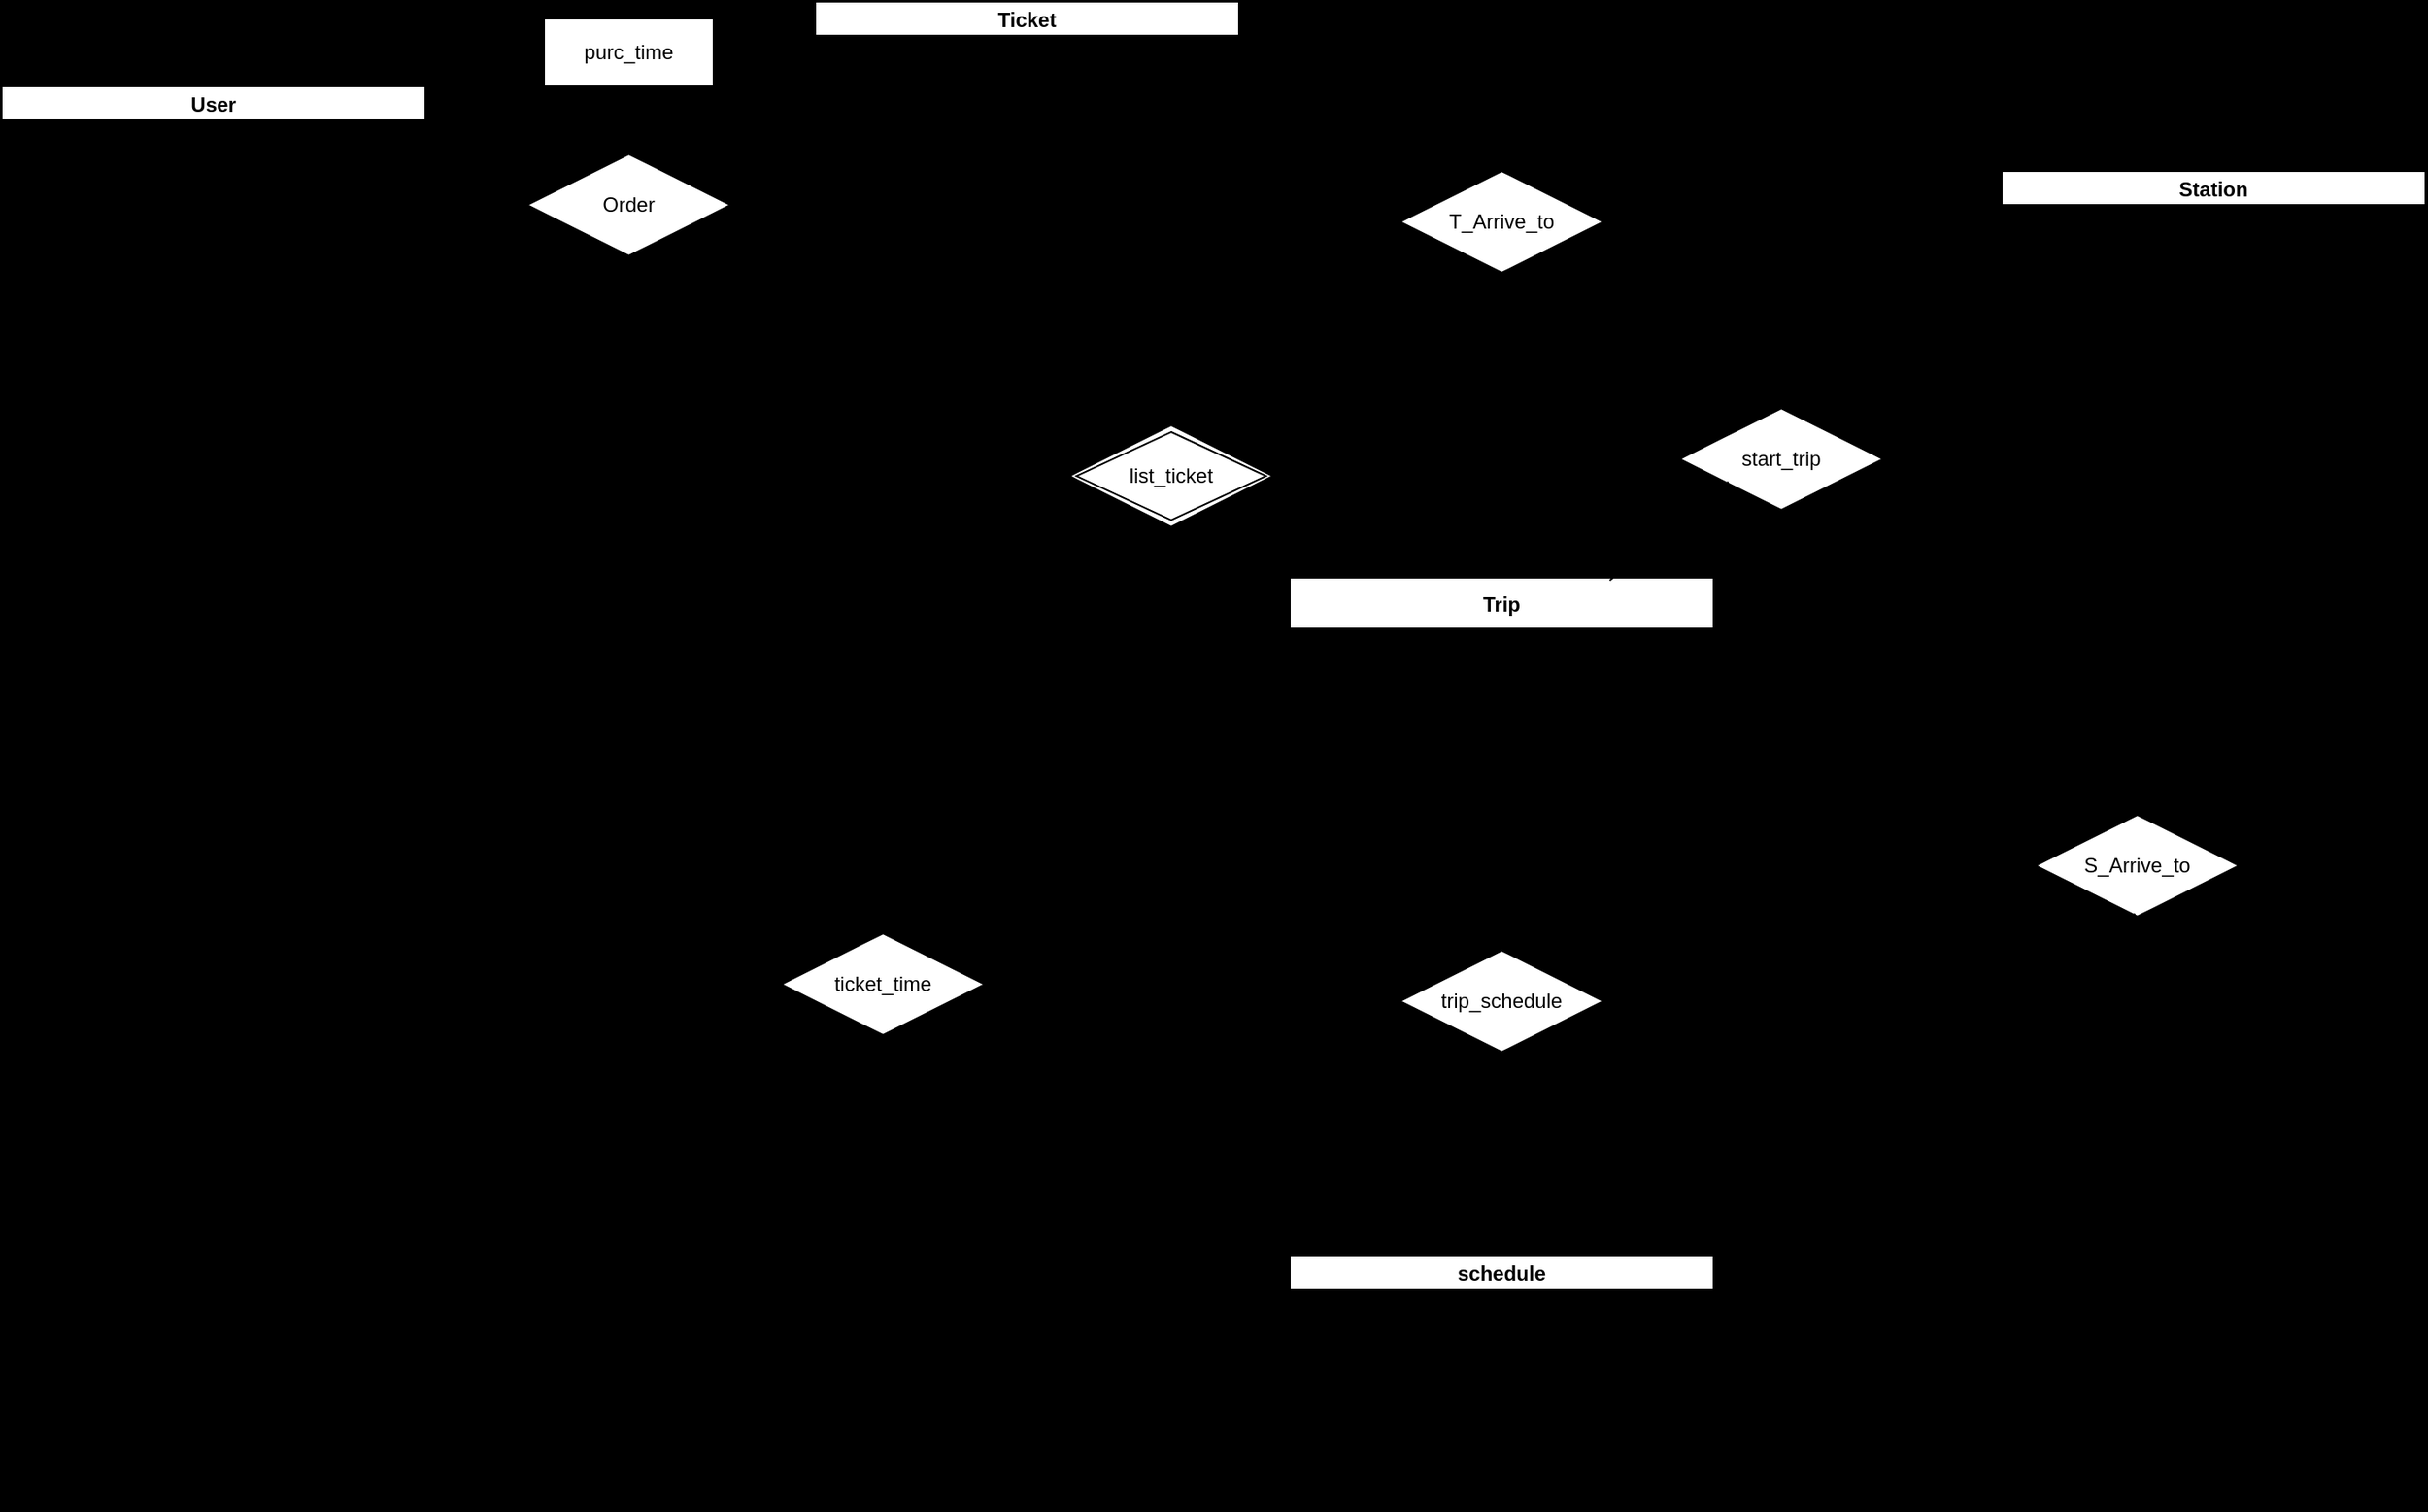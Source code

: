 <mxfile version="24.1.0" type="device">
  <diagram id="R2lEEEUBdFMjLlhIrx00" name="Page-1">
    <mxGraphModel dx="2087" dy="1024" grid="1" gridSize="10" guides="1" tooltips="1" connect="1" arrows="1" fold="1" page="1" pageScale="1" pageWidth="1654" pageHeight="1169" background="#000000" math="0" shadow="0" extFonts="Permanent Marker^https://fonts.googleapis.com/css?family=Permanent+Marker">
      <root>
        <mxCell id="0" />
        <mxCell id="1" parent="0" />
        <mxCell id="C-vyLk0tnHw3VtMMgP7b-2" value="Station" style="shape=table;startSize=20;container=1;collapsible=1;childLayout=tableLayout;fixedRows=1;rowLines=0;fontStyle=1;align=center;resizeLast=1;strokeColor=default;" parent="1" vertex="1">
          <mxGeometry x="1330" y="270" width="250" height="130" as="geometry" />
        </mxCell>
        <mxCell id="C-vyLk0tnHw3VtMMgP7b-6" value="" style="shape=partialRectangle;collapsible=0;dropTarget=0;pointerEvents=0;fillColor=none;points=[[0,0.5],[1,0.5]];portConstraint=eastwest;top=0;left=0;right=0;bottom=0;strokeColor=default;" parent="C-vyLk0tnHw3VtMMgP7b-2" vertex="1">
          <mxGeometry y="20" width="250" height="20" as="geometry" />
        </mxCell>
        <mxCell id="C-vyLk0tnHw3VtMMgP7b-7" value="" style="shape=partialRectangle;overflow=hidden;connectable=0;fillColor=none;top=0;left=0;bottom=0;right=0;" parent="C-vyLk0tnHw3VtMMgP7b-6" vertex="1">
          <mxGeometry width="20" height="20" as="geometry">
            <mxRectangle width="20" height="20" as="alternateBounds" />
          </mxGeometry>
        </mxCell>
        <mxCell id="C-vyLk0tnHw3VtMMgP7b-8" value="station_id" style="shape=partialRectangle;overflow=hidden;connectable=0;fillColor=none;top=0;left=0;bottom=0;right=0;align=left;spacingLeft=6;strokeColor=inherit;fontStyle=5" parent="C-vyLk0tnHw3VtMMgP7b-6" vertex="1">
          <mxGeometry x="20" width="230" height="20" as="geometry">
            <mxRectangle width="230" height="20" as="alternateBounds" />
          </mxGeometry>
        </mxCell>
        <mxCell id="ir_jEsdQa0BnmTnv6xKX-70" value="" style="shape=partialRectangle;collapsible=0;dropTarget=0;pointerEvents=0;fillColor=none;points=[[0,0.5],[1,0.5]];portConstraint=eastwest;top=0;left=0;right=0;bottom=0;strokeColor=default;" parent="C-vyLk0tnHw3VtMMgP7b-2" vertex="1">
          <mxGeometry y="40" width="250" height="60" as="geometry" />
        </mxCell>
        <mxCell id="ir_jEsdQa0BnmTnv6xKX-71" value="" style="shape=partialRectangle;overflow=hidden;connectable=0;fillColor=none;top=0;left=0;bottom=0;right=0;" parent="ir_jEsdQa0BnmTnv6xKX-70" vertex="1">
          <mxGeometry width="20" height="60" as="geometry">
            <mxRectangle width="20" height="60" as="alternateBounds" />
          </mxGeometry>
        </mxCell>
        <mxCell id="ir_jEsdQa0BnmTnv6xKX-72" value="station_name" style="shape=partialRectangle;overflow=hidden;connectable=0;fillColor=none;top=0;left=0;bottom=0;right=0;align=left;spacingLeft=6;strokeColor=inherit;" parent="ir_jEsdQa0BnmTnv6xKX-70" vertex="1">
          <mxGeometry x="20" width="230" height="60" as="geometry">
            <mxRectangle width="230" height="60" as="alternateBounds" />
          </mxGeometry>
        </mxCell>
        <mxCell id="C-vyLk0tnHw3VtMMgP7b-9" value="" style="shape=partialRectangle;collapsible=0;dropTarget=0;pointerEvents=0;fillColor=none;points=[[0,0.5],[1,0.5]];portConstraint=eastwest;top=0;left=0;right=0;bottom=0;" parent="C-vyLk0tnHw3VtMMgP7b-2" vertex="1">
          <mxGeometry y="100" width="250" height="30" as="geometry" />
        </mxCell>
        <mxCell id="C-vyLk0tnHw3VtMMgP7b-10" value="" style="shape=partialRectangle;overflow=hidden;connectable=0;fillColor=none;top=0;left=0;bottom=0;right=0;" parent="C-vyLk0tnHw3VtMMgP7b-9" vertex="1">
          <mxGeometry width="20" height="30" as="geometry">
            <mxRectangle width="20" height="30" as="alternateBounds" />
          </mxGeometry>
        </mxCell>
        <mxCell id="C-vyLk0tnHw3VtMMgP7b-11" value="city" style="shape=partialRectangle;overflow=hidden;connectable=0;fillColor=none;top=0;left=0;bottom=0;right=0;align=left;spacingLeft=6;" parent="C-vyLk0tnHw3VtMMgP7b-9" vertex="1">
          <mxGeometry x="20" width="230" height="30" as="geometry">
            <mxRectangle width="230" height="30" as="alternateBounds" />
          </mxGeometry>
        </mxCell>
        <mxCell id="ir_jEsdQa0BnmTnv6xKX-9" value="Trip" style="shape=table;startSize=30;container=1;collapsible=1;childLayout=tableLayout;fixedRows=1;rowLines=0;fontStyle=1;align=center;resizeLast=1;strokeColor=default;" parent="1" vertex="1">
          <mxGeometry x="910" y="510" width="250" height="130.0" as="geometry" />
        </mxCell>
        <mxCell id="ir_jEsdQa0BnmTnv6xKX-13" value="" style="shape=partialRectangle;collapsible=0;dropTarget=0;pointerEvents=0;fillColor=none;points=[[0,0.5],[1,0.5]];portConstraint=eastwest;top=0;left=0;right=0;bottom=0;strokeColor=default;" parent="ir_jEsdQa0BnmTnv6xKX-9" vertex="1">
          <mxGeometry y="30" width="250" height="20" as="geometry" />
        </mxCell>
        <mxCell id="ir_jEsdQa0BnmTnv6xKX-14" value="" style="shape=partialRectangle;overflow=hidden;connectable=0;fillColor=none;top=0;left=0;bottom=0;right=0;" parent="ir_jEsdQa0BnmTnv6xKX-13" vertex="1">
          <mxGeometry width="20" height="20" as="geometry">
            <mxRectangle width="20" height="20" as="alternateBounds" />
          </mxGeometry>
        </mxCell>
        <mxCell id="ir_jEsdQa0BnmTnv6xKX-15" value="trip_id" style="shape=partialRectangle;overflow=hidden;connectable=0;fillColor=none;top=0;left=0;bottom=0;right=0;align=left;spacingLeft=6;strokeColor=inherit;fontStyle=5" parent="ir_jEsdQa0BnmTnv6xKX-13" vertex="1">
          <mxGeometry x="20" width="230" height="20" as="geometry">
            <mxRectangle width="230" height="20" as="alternateBounds" />
          </mxGeometry>
        </mxCell>
        <mxCell id="ir_jEsdQa0BnmTnv6xKX-67" value="" style="shape=partialRectangle;collapsible=0;dropTarget=0;pointerEvents=0;fillColor=none;points=[[0,0.5],[1,0.5]];portConstraint=eastwest;top=0;left=0;right=0;bottom=0;strokeColor=default;" parent="ir_jEsdQa0BnmTnv6xKX-9" vertex="1">
          <mxGeometry y="50" width="250" height="20" as="geometry" />
        </mxCell>
        <mxCell id="ir_jEsdQa0BnmTnv6xKX-68" value="" style="shape=partialRectangle;overflow=hidden;connectable=0;fillColor=none;top=0;left=0;bottom=0;right=0;" parent="ir_jEsdQa0BnmTnv6xKX-67" vertex="1">
          <mxGeometry width="20" height="20" as="geometry">
            <mxRectangle width="20" height="20" as="alternateBounds" />
          </mxGeometry>
        </mxCell>
        <mxCell id="ir_jEsdQa0BnmTnv6xKX-69" value="trip_name" style="shape=partialRectangle;overflow=hidden;connectable=0;fillColor=none;top=0;left=0;bottom=0;right=0;align=left;spacingLeft=6;strokeColor=inherit;" parent="ir_jEsdQa0BnmTnv6xKX-67" vertex="1">
          <mxGeometry x="20" width="230" height="20" as="geometry">
            <mxRectangle width="230" height="20" as="alternateBounds" />
          </mxGeometry>
        </mxCell>
        <mxCell id="ir_jEsdQa0BnmTnv6xKX-16" value="" style="shape=partialRectangle;collapsible=0;dropTarget=0;pointerEvents=0;fillColor=none;points=[[0,0.5],[1,0.5]];portConstraint=eastwest;top=0;left=0;right=0;bottom=0;" parent="ir_jEsdQa0BnmTnv6xKX-9" vertex="1">
          <mxGeometry y="70" width="250" height="30" as="geometry" />
        </mxCell>
        <mxCell id="ir_jEsdQa0BnmTnv6xKX-17" value="" style="shape=partialRectangle;overflow=hidden;connectable=0;fillColor=none;top=0;left=0;bottom=0;right=0;" parent="ir_jEsdQa0BnmTnv6xKX-16" vertex="1">
          <mxGeometry width="20" height="30" as="geometry">
            <mxRectangle width="20" height="30" as="alternateBounds" />
          </mxGeometry>
        </mxCell>
        <mxCell id="ir_jEsdQa0BnmTnv6xKX-18" value="start_station" style="shape=partialRectangle;overflow=hidden;connectable=0;fillColor=none;top=0;left=0;bottom=0;right=0;align=left;spacingLeft=6;" parent="ir_jEsdQa0BnmTnv6xKX-16" vertex="1">
          <mxGeometry x="20" width="230" height="30" as="geometry">
            <mxRectangle width="230" height="30" as="alternateBounds" />
          </mxGeometry>
        </mxCell>
        <mxCell id="ir_jEsdQa0BnmTnv6xKX-145" value="" style="shape=partialRectangle;collapsible=0;dropTarget=0;pointerEvents=0;fillColor=none;points=[[0,0.5],[1,0.5]];portConstraint=eastwest;top=0;left=0;right=0;bottom=0;" parent="ir_jEsdQa0BnmTnv6xKX-9" vertex="1">
          <mxGeometry y="100" width="250" height="30" as="geometry" />
        </mxCell>
        <mxCell id="ir_jEsdQa0BnmTnv6xKX-146" value="" style="shape=partialRectangle;overflow=hidden;connectable=0;fillColor=none;top=0;left=0;bottom=0;right=0;" parent="ir_jEsdQa0BnmTnv6xKX-145" vertex="1">
          <mxGeometry width="20" height="30" as="geometry">
            <mxRectangle width="20" height="30" as="alternateBounds" />
          </mxGeometry>
        </mxCell>
        <mxCell id="ir_jEsdQa0BnmTnv6xKX-147" value="arrive_station" style="shape=partialRectangle;overflow=hidden;connectable=0;fillColor=none;top=0;left=0;bottom=0;right=0;align=left;spacingLeft=6;" parent="ir_jEsdQa0BnmTnv6xKX-145" vertex="1">
          <mxGeometry x="20" width="230" height="30" as="geometry">
            <mxRectangle width="230" height="30" as="alternateBounds" />
          </mxGeometry>
        </mxCell>
        <mxCell id="ir_jEsdQa0BnmTnv6xKX-38" value="schedule" style="shape=table;startSize=20;container=1;collapsible=1;childLayout=tableLayout;fixedRows=1;rowLines=0;fontStyle=1;align=center;resizeLast=1;strokeColor=default;" parent="1" vertex="1">
          <mxGeometry x="910" y="910" width="250" height="150" as="geometry" />
        </mxCell>
        <mxCell id="ir_jEsdQa0BnmTnv6xKX-42" value="" style="shape=partialRectangle;collapsible=0;dropTarget=0;pointerEvents=0;fillColor=none;points=[[0,0.5],[1,0.5]];portConstraint=eastwest;top=0;left=0;right=0;bottom=0;strokeColor=default;" parent="ir_jEsdQa0BnmTnv6xKX-38" vertex="1">
          <mxGeometry y="20" width="250" height="30" as="geometry" />
        </mxCell>
        <mxCell id="ir_jEsdQa0BnmTnv6xKX-43" value="" style="shape=partialRectangle;overflow=hidden;connectable=0;fillColor=none;top=0;left=0;bottom=0;right=0;" parent="ir_jEsdQa0BnmTnv6xKX-42" vertex="1">
          <mxGeometry width="20" height="30" as="geometry">
            <mxRectangle width="20" height="30" as="alternateBounds" />
          </mxGeometry>
        </mxCell>
        <mxCell id="ir_jEsdQa0BnmTnv6xKX-44" value="sch_id" style="shape=partialRectangle;overflow=hidden;connectable=0;fillColor=none;top=0;left=0;bottom=0;right=0;align=left;spacingLeft=6;strokeColor=inherit;fontStyle=5" parent="ir_jEsdQa0BnmTnv6xKX-42" vertex="1">
          <mxGeometry x="20" width="230" height="30" as="geometry">
            <mxRectangle width="230" height="30" as="alternateBounds" />
          </mxGeometry>
        </mxCell>
        <mxCell id="ir_jEsdQa0BnmTnv6xKX-60" value="" style="shape=partialRectangle;collapsible=0;dropTarget=0;pointerEvents=0;fillColor=none;points=[[0,0.5],[1,0.5]];portConstraint=eastwest;top=0;left=0;right=0;bottom=0;strokeColor=default;" parent="ir_jEsdQa0BnmTnv6xKX-38" vertex="1">
          <mxGeometry y="50" width="250" height="40" as="geometry" />
        </mxCell>
        <mxCell id="ir_jEsdQa0BnmTnv6xKX-61" value="" style="shape=partialRectangle;overflow=hidden;connectable=0;fillColor=none;top=0;left=0;bottom=0;right=0;" parent="ir_jEsdQa0BnmTnv6xKX-60" vertex="1">
          <mxGeometry width="20" height="40" as="geometry">
            <mxRectangle width="20" height="40" as="alternateBounds" />
          </mxGeometry>
        </mxCell>
        <mxCell id="ir_jEsdQa0BnmTnv6xKX-62" value="arrive_time" style="shape=partialRectangle;overflow=hidden;connectable=0;fillColor=none;top=0;left=0;bottom=0;right=0;align=left;spacingLeft=6;strokeColor=inherit;" parent="ir_jEsdQa0BnmTnv6xKX-60" vertex="1">
          <mxGeometry x="20" width="230" height="40" as="geometry">
            <mxRectangle width="230" height="40" as="alternateBounds" />
          </mxGeometry>
        </mxCell>
        <mxCell id="ir_jEsdQa0BnmTnv6xKX-45" value="" style="shape=partialRectangle;collapsible=0;dropTarget=0;pointerEvents=0;fillColor=none;points=[[0,0.5],[1,0.5]];portConstraint=eastwest;top=0;left=0;right=0;bottom=0;" parent="ir_jEsdQa0BnmTnv6xKX-38" vertex="1">
          <mxGeometry y="90" width="250" height="30" as="geometry" />
        </mxCell>
        <mxCell id="ir_jEsdQa0BnmTnv6xKX-46" value="" style="shape=partialRectangle;overflow=hidden;connectable=0;fillColor=none;top=0;left=0;bottom=0;right=0;" parent="ir_jEsdQa0BnmTnv6xKX-45" vertex="1">
          <mxGeometry width="20" height="30" as="geometry">
            <mxRectangle width="20" height="30" as="alternateBounds" />
          </mxGeometry>
        </mxCell>
        <mxCell id="ir_jEsdQa0BnmTnv6xKX-47" value="start_time" style="shape=partialRectangle;overflow=hidden;connectable=0;fillColor=none;top=0;left=0;bottom=0;right=0;align=left;spacingLeft=6;" parent="ir_jEsdQa0BnmTnv6xKX-45" vertex="1">
          <mxGeometry x="20" width="230" height="30" as="geometry">
            <mxRectangle width="230" height="30" as="alternateBounds" />
          </mxGeometry>
        </mxCell>
        <mxCell id="ir_jEsdQa0BnmTnv6xKX-57" value="" style="shape=partialRectangle;collapsible=0;dropTarget=0;pointerEvents=0;fillColor=none;points=[[0,0.5],[1,0.5]];portConstraint=eastwest;top=0;left=0;right=0;bottom=0;" parent="ir_jEsdQa0BnmTnv6xKX-38" vertex="1">
          <mxGeometry y="120" width="250" height="30" as="geometry" />
        </mxCell>
        <mxCell id="ir_jEsdQa0BnmTnv6xKX-58" value="" style="shape=partialRectangle;overflow=hidden;connectable=0;fillColor=none;top=0;left=0;bottom=0;right=0;" parent="ir_jEsdQa0BnmTnv6xKX-57" vertex="1">
          <mxGeometry width="20" height="30" as="geometry">
            <mxRectangle width="20" height="30" as="alternateBounds" />
          </mxGeometry>
        </mxCell>
        <mxCell id="ir_jEsdQa0BnmTnv6xKX-59" value="interval()" style="shape=partialRectangle;overflow=hidden;connectable=0;fillColor=none;top=0;left=0;bottom=0;right=0;align=left;spacingLeft=6;" parent="ir_jEsdQa0BnmTnv6xKX-57" vertex="1">
          <mxGeometry x="20" width="230" height="30" as="geometry">
            <mxRectangle width="230" height="30" as="alternateBounds" />
          </mxGeometry>
        </mxCell>
        <mxCell id="ir_jEsdQa0BnmTnv6xKX-73" value="start_trip" style="shape=rhombus;perimeter=rhombusPerimeter;whiteSpace=wrap;html=1;align=center;" parent="1" vertex="1">
          <mxGeometry x="1140" y="410" width="120" height="60" as="geometry" />
        </mxCell>
        <mxCell id="ir_jEsdQa0BnmTnv6xKX-75" value="" style="endArrow=none;html=1;rounded=0;entryX=0;entryY=1;entryDx=0;entryDy=0;exitX=0.75;exitY=0;exitDx=0;exitDy=0;shape=link;" parent="1" source="ir_jEsdQa0BnmTnv6xKX-9" target="ir_jEsdQa0BnmTnv6xKX-73" edge="1">
          <mxGeometry relative="1" as="geometry">
            <mxPoint x="1120" y="620" as="sourcePoint" />
            <mxPoint x="1070" y="790" as="targetPoint" />
          </mxGeometry>
        </mxCell>
        <mxCell id="ND6I1s0UEjDCaNkFRCER-12" style="edgeStyle=orthogonalEdgeStyle;rounded=0;orthogonalLoop=1;jettySize=auto;html=1;" parent="1" source="ir_jEsdQa0BnmTnv6xKX-77" target="ir_jEsdQa0BnmTnv6xKX-145" edge="1">
          <mxGeometry relative="1" as="geometry">
            <mxPoint x="1035" y="650.0" as="targetPoint" />
            <Array as="points">
              <mxPoint x="1035" y="670" />
              <mxPoint x="1035" y="670" />
            </Array>
          </mxGeometry>
        </mxCell>
        <mxCell id="ND6I1s0UEjDCaNkFRCER-13" style="edgeStyle=orthogonalEdgeStyle;rounded=0;orthogonalLoop=1;jettySize=auto;html=1;entryX=0.5;entryY=0;entryDx=0;entryDy=0;endArrow=none;" parent="1" source="ir_jEsdQa0BnmTnv6xKX-77" target="ir_jEsdQa0BnmTnv6xKX-38" edge="1">
          <mxGeometry relative="1" as="geometry" />
        </mxCell>
        <mxCell id="ir_jEsdQa0BnmTnv6xKX-77" value="trip_schedule" style="shape=rhombus;perimeter=rhombusPerimeter;whiteSpace=wrap;html=1;align=center;" parent="1" vertex="1">
          <mxGeometry x="975" y="730" width="120" height="60" as="geometry" />
        </mxCell>
        <mxCell id="ir_jEsdQa0BnmTnv6xKX-80" value="Ticket" style="shape=table;startSize=20;container=1;collapsible=1;childLayout=tableLayout;fixedRows=1;rowLines=0;fontStyle=1;align=center;resizeLast=1;strokeColor=default;" parent="1" vertex="1">
          <mxGeometry x="630" y="170" width="250" height="240" as="geometry" />
        </mxCell>
        <mxCell id="ir_jEsdQa0BnmTnv6xKX-81" value="" style="shape=partialRectangle;collapsible=0;dropTarget=0;pointerEvents=0;fillColor=none;points=[[0,0.5],[1,0.5]];portConstraint=eastwest;top=0;left=0;right=0;bottom=0;strokeColor=default;" parent="ir_jEsdQa0BnmTnv6xKX-80" vertex="1">
          <mxGeometry y="20" width="250" height="30" as="geometry" />
        </mxCell>
        <mxCell id="ir_jEsdQa0BnmTnv6xKX-82" value="" style="shape=partialRectangle;overflow=hidden;connectable=0;fillColor=none;top=0;left=0;bottom=0;right=0;" parent="ir_jEsdQa0BnmTnv6xKX-81" vertex="1">
          <mxGeometry width="20" height="30" as="geometry">
            <mxRectangle width="20" height="30" as="alternateBounds" />
          </mxGeometry>
        </mxCell>
        <mxCell id="ir_jEsdQa0BnmTnv6xKX-83" value="ticket_id" style="shape=partialRectangle;overflow=hidden;connectable=0;fillColor=none;top=0;left=0;bottom=0;right=0;align=left;spacingLeft=6;strokeColor=inherit;fontStyle=0" parent="ir_jEsdQa0BnmTnv6xKX-81" vertex="1">
          <mxGeometry x="20" width="230" height="30" as="geometry">
            <mxRectangle width="230" height="30" as="alternateBounds" />
          </mxGeometry>
        </mxCell>
        <mxCell id="ir_jEsdQa0BnmTnv6xKX-84" value="" style="shape=partialRectangle;collapsible=0;dropTarget=0;pointerEvents=0;fillColor=none;points=[[0,0.5],[1,0.5]];portConstraint=eastwest;top=0;left=0;right=0;bottom=0;strokeColor=default;" parent="ir_jEsdQa0BnmTnv6xKX-80" vertex="1">
          <mxGeometry y="50" width="250" height="30" as="geometry" />
        </mxCell>
        <mxCell id="ir_jEsdQa0BnmTnv6xKX-85" value="" style="shape=partialRectangle;overflow=hidden;connectable=0;fillColor=none;top=0;left=0;bottom=0;right=0;" parent="ir_jEsdQa0BnmTnv6xKX-84" vertex="1">
          <mxGeometry width="20" height="30" as="geometry">
            <mxRectangle width="20" height="30" as="alternateBounds" />
          </mxGeometry>
        </mxCell>
        <mxCell id="ir_jEsdQa0BnmTnv6xKX-86" value="rank" style="shape=partialRectangle;overflow=hidden;connectable=0;fillColor=none;top=0;left=0;bottom=0;right=0;align=left;spacingLeft=6;strokeColor=inherit;" parent="ir_jEsdQa0BnmTnv6xKX-84" vertex="1">
          <mxGeometry x="20" width="230" height="30" as="geometry">
            <mxRectangle width="230" height="30" as="alternateBounds" />
          </mxGeometry>
        </mxCell>
        <mxCell id="ir_jEsdQa0BnmTnv6xKX-93" value="" style="shape=partialRectangle;collapsible=0;dropTarget=0;pointerEvents=0;fillColor=none;points=[[0,0.5],[1,0.5]];portConstraint=eastwest;top=0;left=0;right=0;bottom=0;strokeColor=default;" parent="ir_jEsdQa0BnmTnv6xKX-80" vertex="1">
          <mxGeometry y="80" width="250" height="30" as="geometry" />
        </mxCell>
        <mxCell id="ir_jEsdQa0BnmTnv6xKX-94" value="" style="shape=partialRectangle;overflow=hidden;connectable=0;fillColor=none;top=0;left=0;bottom=0;right=0;" parent="ir_jEsdQa0BnmTnv6xKX-93" vertex="1">
          <mxGeometry width="20" height="30" as="geometry">
            <mxRectangle width="20" height="30" as="alternateBounds" />
          </mxGeometry>
        </mxCell>
        <mxCell id="ir_jEsdQa0BnmTnv6xKX-95" value="wagon_number" style="shape=partialRectangle;overflow=hidden;connectable=0;fillColor=none;top=0;left=0;bottom=0;right=0;align=left;spacingLeft=6;strokeColor=inherit;" parent="ir_jEsdQa0BnmTnv6xKX-93" vertex="1">
          <mxGeometry x="20" width="230" height="30" as="geometry">
            <mxRectangle width="230" height="30" as="alternateBounds" />
          </mxGeometry>
        </mxCell>
        <mxCell id="ir_jEsdQa0BnmTnv6xKX-106" value="" style="shape=partialRectangle;collapsible=0;dropTarget=0;pointerEvents=0;fillColor=none;points=[[0,0.5],[1,0.5]];portConstraint=eastwest;top=0;left=0;right=0;bottom=0;strokeColor=default;" parent="ir_jEsdQa0BnmTnv6xKX-80" vertex="1">
          <mxGeometry y="110" width="250" height="20" as="geometry" />
        </mxCell>
        <mxCell id="ir_jEsdQa0BnmTnv6xKX-107" value="" style="shape=partialRectangle;overflow=hidden;connectable=0;fillColor=none;top=0;left=0;bottom=0;right=0;" parent="ir_jEsdQa0BnmTnv6xKX-106" vertex="1">
          <mxGeometry width="20" height="20" as="geometry">
            <mxRectangle width="20" height="20" as="alternateBounds" />
          </mxGeometry>
        </mxCell>
        <mxCell id="ir_jEsdQa0BnmTnv6xKX-108" value="position" style="shape=partialRectangle;overflow=hidden;connectable=0;fillColor=none;top=0;left=0;bottom=0;right=0;align=left;spacingLeft=6;strokeColor=inherit;" parent="ir_jEsdQa0BnmTnv6xKX-106" vertex="1">
          <mxGeometry x="20" width="230" height="20" as="geometry">
            <mxRectangle width="230" height="20" as="alternateBounds" />
          </mxGeometry>
        </mxCell>
        <mxCell id="ir_jEsdQa0BnmTnv6xKX-154" value="" style="shape=partialRectangle;collapsible=0;dropTarget=0;pointerEvents=0;fillColor=none;points=[[0,0.5],[1,0.5]];portConstraint=eastwest;top=0;left=0;right=0;bottom=0;strokeColor=default;" parent="ir_jEsdQa0BnmTnv6xKX-80" vertex="1">
          <mxGeometry y="130" width="250" height="20" as="geometry" />
        </mxCell>
        <mxCell id="ir_jEsdQa0BnmTnv6xKX-155" value="" style="shape=partialRectangle;overflow=hidden;connectable=0;fillColor=none;top=0;left=0;bottom=0;right=0;" parent="ir_jEsdQa0BnmTnv6xKX-154" vertex="1">
          <mxGeometry width="20" height="20" as="geometry">
            <mxRectangle width="20" height="20" as="alternateBounds" />
          </mxGeometry>
        </mxCell>
        <mxCell id="ir_jEsdQa0BnmTnv6xKX-156" value="priceToArrive" style="shape=partialRectangle;overflow=hidden;connectable=0;fillColor=none;top=0;left=0;bottom=0;right=0;align=left;spacingLeft=6;strokeColor=inherit;" parent="ir_jEsdQa0BnmTnv6xKX-154" vertex="1">
          <mxGeometry x="20" width="230" height="20" as="geometry">
            <mxRectangle width="230" height="20" as="alternateBounds" />
          </mxGeometry>
        </mxCell>
        <mxCell id="ir_jEsdQa0BnmTnv6xKX-157" value="" style="shape=partialRectangle;collapsible=0;dropTarget=0;pointerEvents=0;fillColor=none;points=[[0,0.5],[1,0.5]];portConstraint=eastwest;top=0;left=0;right=0;bottom=0;strokeColor=default;" parent="ir_jEsdQa0BnmTnv6xKX-80" vertex="1">
          <mxGeometry y="150" width="250" height="30" as="geometry" />
        </mxCell>
        <mxCell id="ir_jEsdQa0BnmTnv6xKX-158" value="" style="shape=partialRectangle;overflow=hidden;connectable=0;fillColor=none;top=0;left=0;bottom=0;right=0;" parent="ir_jEsdQa0BnmTnv6xKX-157" vertex="1">
          <mxGeometry width="20" height="30" as="geometry">
            <mxRectangle width="20" height="30" as="alternateBounds" />
          </mxGeometry>
        </mxCell>
        <mxCell id="ir_jEsdQa0BnmTnv6xKX-159" value="fava_priceToArrive" style="shape=partialRectangle;overflow=hidden;connectable=0;fillColor=none;top=0;left=0;bottom=0;right=0;align=left;spacingLeft=6;strokeColor=inherit;" parent="ir_jEsdQa0BnmTnv6xKX-157" vertex="1">
          <mxGeometry x="20" width="230" height="30" as="geometry">
            <mxRectangle width="230" height="30" as="alternateBounds" />
          </mxGeometry>
        </mxCell>
        <mxCell id="ir_jEsdQa0BnmTnv6xKX-109" value="" style="shape=partialRectangle;collapsible=0;dropTarget=0;pointerEvents=0;fillColor=none;points=[[0,0.5],[1,0.5]];portConstraint=eastwest;top=0;left=0;right=0;bottom=0;strokeColor=default;" parent="ir_jEsdQa0BnmTnv6xKX-80" vertex="1">
          <mxGeometry y="180" width="250" height="30" as="geometry" />
        </mxCell>
        <mxCell id="ir_jEsdQa0BnmTnv6xKX-110" value="" style="shape=partialRectangle;overflow=hidden;connectable=0;fillColor=none;top=0;left=0;bottom=0;right=0;" parent="ir_jEsdQa0BnmTnv6xKX-109" vertex="1">
          <mxGeometry width="20" height="30" as="geometry">
            <mxRectangle width="20" height="30" as="alternateBounds" />
          </mxGeometry>
        </mxCell>
        <mxCell id="ir_jEsdQa0BnmTnv6xKX-111" value="passenger_id" style="shape=partialRectangle;overflow=hidden;connectable=0;fillColor=none;top=0;left=0;bottom=0;right=0;align=left;spacingLeft=6;strokeColor=inherit;" parent="ir_jEsdQa0BnmTnv6xKX-109" vertex="1">
          <mxGeometry x="20" width="230" height="30" as="geometry">
            <mxRectangle width="230" height="30" as="alternateBounds" />
          </mxGeometry>
        </mxCell>
        <mxCell id="ND6I1s0UEjDCaNkFRCER-21" value="" style="shape=partialRectangle;collapsible=0;dropTarget=0;pointerEvents=0;fillColor=none;points=[[0,0.5],[1,0.5]];portConstraint=eastwest;top=0;left=0;right=0;bottom=0;strokeColor=default;" parent="ir_jEsdQa0BnmTnv6xKX-80" vertex="1">
          <mxGeometry y="210" width="250" height="30" as="geometry" />
        </mxCell>
        <mxCell id="ND6I1s0UEjDCaNkFRCER-22" value="" style="shape=partialRectangle;overflow=hidden;connectable=0;fillColor=none;top=0;left=0;bottom=0;right=0;" parent="ND6I1s0UEjDCaNkFRCER-21" vertex="1">
          <mxGeometry width="20" height="30" as="geometry">
            <mxRectangle width="20" height="30" as="alternateBounds" />
          </mxGeometry>
        </mxCell>
        <mxCell id="ND6I1s0UEjDCaNkFRCER-23" value="isbought" style="shape=partialRectangle;overflow=hidden;connectable=0;fillColor=none;top=0;left=0;bottom=0;right=0;align=left;spacingLeft=6;strokeColor=inherit;" parent="ND6I1s0UEjDCaNkFRCER-21" vertex="1">
          <mxGeometry x="20" width="230" height="30" as="geometry">
            <mxRectangle width="230" height="30" as="alternateBounds" />
          </mxGeometry>
        </mxCell>
        <mxCell id="ir_jEsdQa0BnmTnv6xKX-96" value="User" style="shape=table;startSize=20;container=1;collapsible=1;childLayout=tableLayout;fixedRows=1;rowLines=0;fontStyle=1;align=center;resizeLast=1;strokeColor=default;" parent="1" vertex="1">
          <mxGeometry x="150" y="220" width="250" height="170" as="geometry" />
        </mxCell>
        <mxCell id="ir_jEsdQa0BnmTnv6xKX-97" value="" style="shape=partialRectangle;collapsible=0;dropTarget=0;pointerEvents=0;fillColor=none;points=[[0,0.5],[1,0.5]];portConstraint=eastwest;top=0;left=0;right=0;bottom=0;strokeColor=default;" parent="ir_jEsdQa0BnmTnv6xKX-96" vertex="1">
          <mxGeometry y="20" width="250" height="20" as="geometry" />
        </mxCell>
        <mxCell id="ir_jEsdQa0BnmTnv6xKX-98" value="" style="shape=partialRectangle;overflow=hidden;connectable=0;fillColor=none;top=0;left=0;bottom=0;right=0;" parent="ir_jEsdQa0BnmTnv6xKX-97" vertex="1">
          <mxGeometry width="20" height="20" as="geometry">
            <mxRectangle width="20" height="20" as="alternateBounds" />
          </mxGeometry>
        </mxCell>
        <mxCell id="ir_jEsdQa0BnmTnv6xKX-99" value="user_id" style="shape=partialRectangle;overflow=hidden;connectable=0;fillColor=none;top=0;left=0;bottom=0;right=0;align=left;spacingLeft=6;strokeColor=inherit;fontStyle=5" parent="ir_jEsdQa0BnmTnv6xKX-97" vertex="1">
          <mxGeometry x="20" width="230" height="20" as="geometry">
            <mxRectangle width="230" height="20" as="alternateBounds" />
          </mxGeometry>
        </mxCell>
        <mxCell id="ir_jEsdQa0BnmTnv6xKX-100" value="" style="shape=partialRectangle;collapsible=0;dropTarget=0;pointerEvents=0;fillColor=none;points=[[0,0.5],[1,0.5]];portConstraint=eastwest;top=0;left=0;right=0;bottom=0;strokeColor=default;" parent="ir_jEsdQa0BnmTnv6xKX-96" vertex="1">
          <mxGeometry y="40" width="250" height="20" as="geometry" />
        </mxCell>
        <mxCell id="ir_jEsdQa0BnmTnv6xKX-101" value="" style="shape=partialRectangle;overflow=hidden;connectable=0;fillColor=none;top=0;left=0;bottom=0;right=0;" parent="ir_jEsdQa0BnmTnv6xKX-100" vertex="1">
          <mxGeometry width="20" height="20" as="geometry">
            <mxRectangle width="20" height="20" as="alternateBounds" />
          </mxGeometry>
        </mxCell>
        <mxCell id="ir_jEsdQa0BnmTnv6xKX-102" value="name" style="shape=partialRectangle;overflow=hidden;connectable=0;fillColor=none;top=0;left=0;bottom=0;right=0;align=left;spacingLeft=6;strokeColor=inherit;" parent="ir_jEsdQa0BnmTnv6xKX-100" vertex="1">
          <mxGeometry x="20" width="230" height="20" as="geometry">
            <mxRectangle width="230" height="20" as="alternateBounds" />
          </mxGeometry>
        </mxCell>
        <mxCell id="ir_jEsdQa0BnmTnv6xKX-103" value="" style="shape=partialRectangle;collapsible=0;dropTarget=0;pointerEvents=0;fillColor=none;points=[[0,0.5],[1,0.5]];portConstraint=eastwest;top=0;left=0;right=0;bottom=0;strokeColor=default;" parent="ir_jEsdQa0BnmTnv6xKX-96" vertex="1">
          <mxGeometry y="60" width="250" height="40" as="geometry" />
        </mxCell>
        <mxCell id="ir_jEsdQa0BnmTnv6xKX-104" value="" style="shape=partialRectangle;overflow=hidden;connectable=0;fillColor=none;top=0;left=0;bottom=0;right=0;" parent="ir_jEsdQa0BnmTnv6xKX-103" vertex="1">
          <mxGeometry width="20" height="40" as="geometry">
            <mxRectangle width="20" height="40" as="alternateBounds" />
          </mxGeometry>
        </mxCell>
        <mxCell id="ir_jEsdQa0BnmTnv6xKX-105" value="identity" style="shape=partialRectangle;overflow=hidden;connectable=0;fillColor=none;top=0;left=0;bottom=0;right=0;align=left;spacingLeft=6;strokeColor=inherit;" parent="ir_jEsdQa0BnmTnv6xKX-103" vertex="1">
          <mxGeometry x="20" width="230" height="40" as="geometry">
            <mxRectangle width="230" height="40" as="alternateBounds" />
          </mxGeometry>
        </mxCell>
        <mxCell id="ND6I1s0UEjDCaNkFRCER-6" value="" style="shape=partialRectangle;collapsible=0;dropTarget=0;pointerEvents=0;fillColor=none;points=[[0,0.5],[1,0.5]];portConstraint=eastwest;top=0;left=0;right=0;bottom=0;strokeColor=default;" parent="ir_jEsdQa0BnmTnv6xKX-96" vertex="1">
          <mxGeometry y="100" width="250" height="40" as="geometry" />
        </mxCell>
        <mxCell id="ND6I1s0UEjDCaNkFRCER-7" value="" style="shape=partialRectangle;overflow=hidden;connectable=0;fillColor=none;top=0;left=0;bottom=0;right=0;" parent="ND6I1s0UEjDCaNkFRCER-6" vertex="1">
          <mxGeometry width="20" height="40" as="geometry">
            <mxRectangle width="20" height="40" as="alternateBounds" />
          </mxGeometry>
        </mxCell>
        <mxCell id="ND6I1s0UEjDCaNkFRCER-8" value="email" style="shape=partialRectangle;overflow=hidden;connectable=0;fillColor=none;top=0;left=0;bottom=0;right=0;align=left;spacingLeft=6;strokeColor=inherit;" parent="ND6I1s0UEjDCaNkFRCER-6" vertex="1">
          <mxGeometry x="20" width="230" height="40" as="geometry">
            <mxRectangle width="230" height="40" as="alternateBounds" />
          </mxGeometry>
        </mxCell>
        <mxCell id="ir_jEsdQa0BnmTnv6xKX-112" value="" style="shape=partialRectangle;collapsible=0;dropTarget=0;pointerEvents=0;fillColor=none;points=[[0,0.5],[1,0.5]];portConstraint=eastwest;top=0;left=0;right=0;bottom=0;strokeColor=default;" parent="ir_jEsdQa0BnmTnv6xKX-96" vertex="1">
          <mxGeometry y="140" width="250" height="30" as="geometry" />
        </mxCell>
        <mxCell id="ir_jEsdQa0BnmTnv6xKX-113" value="" style="shape=partialRectangle;overflow=hidden;connectable=0;fillColor=none;top=0;left=0;bottom=0;right=0;" parent="ir_jEsdQa0BnmTnv6xKX-112" vertex="1">
          <mxGeometry width="20" height="30" as="geometry">
            <mxRectangle width="20" height="30" as="alternateBounds" />
          </mxGeometry>
        </mxCell>
        <mxCell id="ir_jEsdQa0BnmTnv6xKX-114" value="{phone_number}" style="shape=partialRectangle;overflow=hidden;connectable=0;fillColor=none;top=0;left=0;bottom=0;right=0;align=left;spacingLeft=6;strokeColor=inherit;" parent="ir_jEsdQa0BnmTnv6xKX-112" vertex="1">
          <mxGeometry x="20" width="230" height="30" as="geometry">
            <mxRectangle width="230" height="30" as="alternateBounds" />
          </mxGeometry>
        </mxCell>
        <mxCell id="ir_jEsdQa0BnmTnv6xKX-119" value="list_ticket" style="shape=rhombus;whiteSpace=wrap;html=1;align=center;double=1;perimeter=rhombusPerimeter;" parent="1" vertex="1">
          <mxGeometry x="780" y="420" width="120" height="60" as="geometry" />
        </mxCell>
        <mxCell id="ND6I1s0UEjDCaNkFRCER-19" style="edgeStyle=orthogonalEdgeStyle;rounded=0;orthogonalLoop=1;jettySize=auto;html=1;entryX=0;entryY=0.5;entryDx=0;entryDy=0;" parent="1" source="ir_jEsdQa0BnmTnv6xKX-120" target="C-vyLk0tnHw3VtMMgP7b-6" edge="1">
          <mxGeometry relative="1" as="geometry" />
        </mxCell>
        <mxCell id="ir_jEsdQa0BnmTnv6xKX-120" value="T_Arrive_to" style="shape=rhombus;perimeter=rhombusPerimeter;whiteSpace=wrap;html=1;align=center;" parent="1" vertex="1">
          <mxGeometry x="975" y="270" width="120" height="60" as="geometry" />
        </mxCell>
        <mxCell id="ir_jEsdQa0BnmTnv6xKX-128" value="" style="shape=partialRectangle;overflow=hidden;connectable=0;fillColor=none;top=0;left=0;bottom=0;right=0;" parent="1" vertex="1">
          <mxGeometry x="610" y="750" width="20" height="30" as="geometry">
            <mxRectangle width="20" height="30" as="alternateBounds" />
          </mxGeometry>
        </mxCell>
        <mxCell id="ir_jEsdQa0BnmTnv6xKX-130" value="" style="shape=partialRectangle;overflow=hidden;connectable=0;fillColor=none;top=0;left=0;bottom=0;right=0;" parent="1" vertex="1">
          <mxGeometry x="610" y="780" width="20" height="30" as="geometry">
            <mxRectangle width="20" height="30" as="alternateBounds" />
          </mxGeometry>
        </mxCell>
        <mxCell id="ir_jEsdQa0BnmTnv6xKX-132" value="" style="shape=partialRectangle;overflow=hidden;connectable=0;fillColor=none;top=0;left=0;bottom=0;right=0;" parent="1" vertex="1">
          <mxGeometry x="610" y="810" width="20" height="30" as="geometry">
            <mxRectangle width="20" height="30" as="alternateBounds" />
          </mxGeometry>
        </mxCell>
        <mxCell id="ir_jEsdQa0BnmTnv6xKX-153" value="" style="endArrow=none;html=1;rounded=0;entryX=0;entryY=0;entryDx=0;entryDy=0;" parent="1" target="ir_jEsdQa0BnmTnv6xKX-119" edge="1">
          <mxGeometry relative="1" as="geometry">
            <mxPoint x="780" y="410" as="sourcePoint" />
            <mxPoint x="780" y="590" as="targetPoint" />
          </mxGeometry>
        </mxCell>
        <mxCell id="ir_jEsdQa0BnmTnv6xKX-166" value="S_Arrive_to" style="shape=rhombus;perimeter=rhombusPerimeter;whiteSpace=wrap;html=1;align=center;" parent="1" vertex="1">
          <mxGeometry x="1350" y="650" width="120" height="60" as="geometry" />
        </mxCell>
        <mxCell id="ir_jEsdQa0BnmTnv6xKX-167" value="" style="endArrow=none;html=1;rounded=0;entryX=0.5;entryY=1;entryDx=0;entryDy=0;exitX=1;exitY=0;exitDx=0;exitDy=0;shape=link;" parent="1" source="ir_jEsdQa0BnmTnv6xKX-38" target="ir_jEsdQa0BnmTnv6xKX-166" edge="1">
          <mxGeometry relative="1" as="geometry">
            <mxPoint x="710" y="710" as="sourcePoint" />
            <mxPoint x="870" y="710" as="targetPoint" />
          </mxGeometry>
        </mxCell>
        <mxCell id="ir_jEsdQa0BnmTnv6xKX-170" value="" style="endArrow=none;html=1;rounded=0;exitX=1.028;exitY=0.244;exitDx=0;exitDy=0;exitPerimeter=0;entryX=0;entryY=0.5;entryDx=0;entryDy=0;" parent="1" source="ir_jEsdQa0BnmTnv6xKX-103" target="ir_jEsdQa0BnmTnv6xKX-171" edge="1">
          <mxGeometry relative="1" as="geometry">
            <mxPoint x="710" y="510" as="sourcePoint" />
            <mxPoint x="410" y="590" as="targetPoint" />
          </mxGeometry>
        </mxCell>
        <mxCell id="ir_jEsdQa0BnmTnv6xKX-171" value="Order" style="shape=rhombus;perimeter=rhombusPerimeter;whiteSpace=wrap;html=1;align=center;" parent="1" vertex="1">
          <mxGeometry x="460" y="260" width="120" height="60" as="geometry" />
        </mxCell>
        <mxCell id="ir_jEsdQa0BnmTnv6xKX-172" value="" style="endArrow=none;html=1;rounded=0;exitX=1;exitY=0.5;exitDx=0;exitDy=0;entryX=0.004;entryY=0.733;entryDx=0;entryDy=0;entryPerimeter=0;" parent="1" source="ir_jEsdQa0BnmTnv6xKX-171" target="ir_jEsdQa0BnmTnv6xKX-106" edge="1">
          <mxGeometry relative="1" as="geometry">
            <mxPoint x="720" y="520" as="sourcePoint" />
            <mxPoint x="880" y="520" as="targetPoint" />
          </mxGeometry>
        </mxCell>
        <mxCell id="ir_jEsdQa0BnmTnv6xKX-173" value="ticket_time" style="shape=rhombus;perimeter=rhombusPerimeter;whiteSpace=wrap;html=1;align=center;" parent="1" vertex="1">
          <mxGeometry x="610" y="720" width="120" height="60" as="geometry" />
        </mxCell>
        <mxCell id="ir_jEsdQa0BnmTnv6xKX-174" value="" style="endArrow=none;html=1;rounded=0;exitX=0.196;exitY=0.978;exitDx=0;exitDy=0;exitPerimeter=0;entryX=0.5;entryY=0;entryDx=0;entryDy=0;shape=link;" parent="1" source="ND6I1s0UEjDCaNkFRCER-21" target="ir_jEsdQa0BnmTnv6xKX-173" edge="1">
          <mxGeometry relative="1" as="geometry">
            <mxPoint x="720" y="520" as="sourcePoint" />
            <mxPoint x="880" y="520" as="targetPoint" />
          </mxGeometry>
        </mxCell>
        <mxCell id="ir_jEsdQa0BnmTnv6xKX-177" style="edgeStyle=orthogonalEdgeStyle;rounded=0;orthogonalLoop=1;jettySize=auto;html=1;exitX=0.5;exitY=0;exitDx=0;exitDy=0;entryX=0.32;entryY=1;entryDx=0;entryDy=0;entryPerimeter=0;" parent="1" source="ir_jEsdQa0BnmTnv6xKX-166" target="C-vyLk0tnHw3VtMMgP7b-9" edge="1">
          <mxGeometry relative="1" as="geometry">
            <Array as="points">
              <mxPoint x="1410" y="650" />
            </Array>
          </mxGeometry>
        </mxCell>
        <mxCell id="ir_jEsdQa0BnmTnv6xKX-179" value="" style="shape=link;html=1;rounded=0;entryX=0;entryY=0.5;entryDx=0;entryDy=0;exitX=1.006;exitY=0.054;exitDx=0;exitDy=0;exitPerimeter=0;" parent="1" source="ir_jEsdQa0BnmTnv6xKX-154" target="ir_jEsdQa0BnmTnv6xKX-120" edge="1">
          <mxGeometry relative="1" as="geometry">
            <mxPoint x="690" y="470" as="sourcePoint" />
            <mxPoint x="850" y="470" as="targetPoint" />
          </mxGeometry>
        </mxCell>
        <mxCell id="ir_jEsdQa0BnmTnv6xKX-180" value="1" style="resizable=0;html=1;whiteSpace=wrap;align=right;verticalAlign=bottom;" parent="ir_jEsdQa0BnmTnv6xKX-179" connectable="0" vertex="1">
          <mxGeometry x="1" relative="1" as="geometry" />
        </mxCell>
        <mxCell id="ir_jEsdQa0BnmTnv6xKX-182" value="" style="endArrow=none;html=1;rounded=0;dashed=1;dashPattern=1 2;fontStyle=1" parent="1" edge="1">
          <mxGeometry relative="1" as="geometry">
            <mxPoint x="650" y="220" as="sourcePoint" />
            <mxPoint x="810" y="220" as="targetPoint" />
          </mxGeometry>
        </mxCell>
        <mxCell id="ir_jEsdQa0BnmTnv6xKX-184" value="" style="endArrow=none;html=1;rounded=0;dashed=1;dashPattern=1 2;" parent="1" edge="1">
          <mxGeometry relative="1" as="geometry">
            <mxPoint x="650" y="250" as="sourcePoint" />
            <mxPoint x="810" y="250" as="targetPoint" />
          </mxGeometry>
        </mxCell>
        <mxCell id="ir_jEsdQa0BnmTnv6xKX-186" value="" style="endArrow=none;html=1;rounded=0;dashed=1;dashPattern=1 2;" parent="1" edge="1">
          <mxGeometry relative="1" as="geometry">
            <mxPoint x="650" y="274.7" as="sourcePoint" />
            <mxPoint x="810" y="274.7" as="targetPoint" />
          </mxGeometry>
        </mxCell>
        <mxCell id="ir_jEsdQa0BnmTnv6xKX-188" value="" style="endArrow=none;html=1;rounded=0;dashed=1;dashPattern=1 2;fontStyle=1" parent="1" edge="1">
          <mxGeometry relative="1" as="geometry">
            <mxPoint x="650" y="299.7" as="sourcePoint" />
            <mxPoint x="810" y="299.7" as="targetPoint" />
          </mxGeometry>
        </mxCell>
        <mxCell id="ir_jEsdQa0BnmTnv6xKX-190" value="" style="endArrow=none;html=1;rounded=0;dashed=1;dashPattern=1 2;" parent="1" edge="1">
          <mxGeometry relative="1" as="geometry">
            <mxPoint x="650" y="320" as="sourcePoint" />
            <mxPoint x="810" y="320" as="targetPoint" />
          </mxGeometry>
        </mxCell>
        <mxCell id="ir_jEsdQa0BnmTnv6xKX-192" value="" style="endArrow=none;html=1;rounded=0;dashed=1;dashPattern=1 2;" parent="1" edge="1">
          <mxGeometry relative="1" as="geometry">
            <mxPoint x="650" y="349.39" as="sourcePoint" />
            <mxPoint x="810" y="349.39" as="targetPoint" />
          </mxGeometry>
        </mxCell>
        <mxCell id="ir_jEsdQa0BnmTnv6xKX-194" value="" style="endArrow=none;html=1;rounded=0;dashed=1;dashPattern=1 2;" parent="1" edge="1">
          <mxGeometry relative="1" as="geometry">
            <mxPoint x="650" y="370" as="sourcePoint" />
            <mxPoint x="810" y="370" as="targetPoint" />
          </mxGeometry>
        </mxCell>
        <mxCell id="ND6I1s0UEjDCaNkFRCER-1" value="" style="endArrow=none;dashed=1;html=1;rounded=0;exitX=0.5;exitY=0;exitDx=0;exitDy=0;" parent="1" source="ir_jEsdQa0BnmTnv6xKX-171" target="ND6I1s0UEjDCaNkFRCER-2" edge="1">
          <mxGeometry width="50" height="50" relative="1" as="geometry">
            <mxPoint x="840" y="570" as="sourcePoint" />
            <mxPoint x="520" y="210" as="targetPoint" />
          </mxGeometry>
        </mxCell>
        <mxCell id="ND6I1s0UEjDCaNkFRCER-2" value="purc_time" style="whiteSpace=wrap;html=1;align=center;" parent="1" vertex="1">
          <mxGeometry x="470.0" y="180" width="100" height="40" as="geometry" />
        </mxCell>
        <mxCell id="ND6I1s0UEjDCaNkFRCER-14" style="edgeStyle=orthogonalEdgeStyle;rounded=0;orthogonalLoop=1;jettySize=auto;html=1;entryX=0.005;entryY=0.174;entryDx=0;entryDy=0;entryPerimeter=0;" parent="1" source="ir_jEsdQa0BnmTnv6xKX-173" target="ir_jEsdQa0BnmTnv6xKX-60" edge="1">
          <mxGeometry relative="1" as="geometry" />
        </mxCell>
        <mxCell id="ND6I1s0UEjDCaNkFRCER-16" style="edgeStyle=orthogonalEdgeStyle;rounded=0;orthogonalLoop=1;jettySize=auto;html=1;exitX=1;exitY=1;exitDx=0;exitDy=0;entryX=0.188;entryY=0.001;entryDx=0;entryDy=0;entryPerimeter=0;" parent="1" source="ir_jEsdQa0BnmTnv6xKX-119" target="ir_jEsdQa0BnmTnv6xKX-9" edge="1">
          <mxGeometry relative="1" as="geometry" />
        </mxCell>
        <mxCell id="ND6I1s0UEjDCaNkFRCER-20" style="edgeStyle=orthogonalEdgeStyle;rounded=0;orthogonalLoop=1;jettySize=auto;html=1;exitX=1;exitY=0;exitDx=0;exitDy=0;entryX=-0.015;entryY=0.786;entryDx=0;entryDy=0;entryPerimeter=0;" parent="1" source="ir_jEsdQa0BnmTnv6xKX-73" target="ir_jEsdQa0BnmTnv6xKX-70" edge="1">
          <mxGeometry relative="1" as="geometry" />
        </mxCell>
        <mxCell id="ND6I1s0UEjDCaNkFRCER-24" value="" style="endArrow=none;html=1;rounded=0;dashed=1;dashPattern=1 2;" parent="1" edge="1">
          <mxGeometry relative="1" as="geometry">
            <mxPoint x="650" y="400" as="sourcePoint" />
            <mxPoint x="810" y="400" as="targetPoint" />
          </mxGeometry>
        </mxCell>
      </root>
    </mxGraphModel>
  </diagram>
</mxfile>
